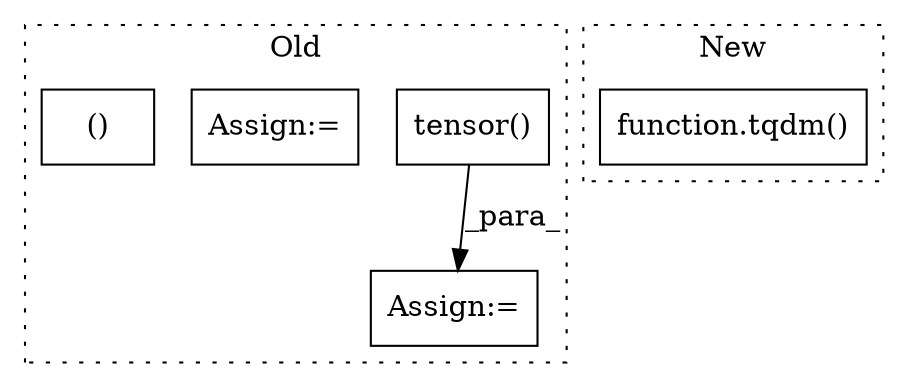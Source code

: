 digraph G {
subgraph cluster0 {
1 [label="tensor()" a="75" s="2257,2277" l="13,1" shape="box"];
3 [label="Assign:=" a="68" s="2254" l="3" shape="box"];
4 [label="Assign:=" a="68" s="2844" l="3" shape="box"];
5 [label="()" a="54" s="3240" l="5" shape="box"];
label = "Old";
style="dotted";
}
subgraph cluster1 {
2 [label="function.tqdm()" a="75" s="1858,1873" l="5,1" shape="box"];
label = "New";
style="dotted";
}
1 -> 3 [label="_para_"];
}